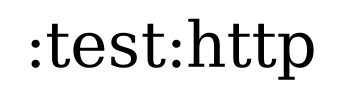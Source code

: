 digraph {
edge ["dir"="forward"]
graph ["dpi"="100","label"=":test:http","labelloc"="t","fontsize"="30","ranksep"="2.5","rankdir"="TB"]
node ["style"="filled"]
{
edge ["dir"="none"]
graph ["rank"="same"]
}
}